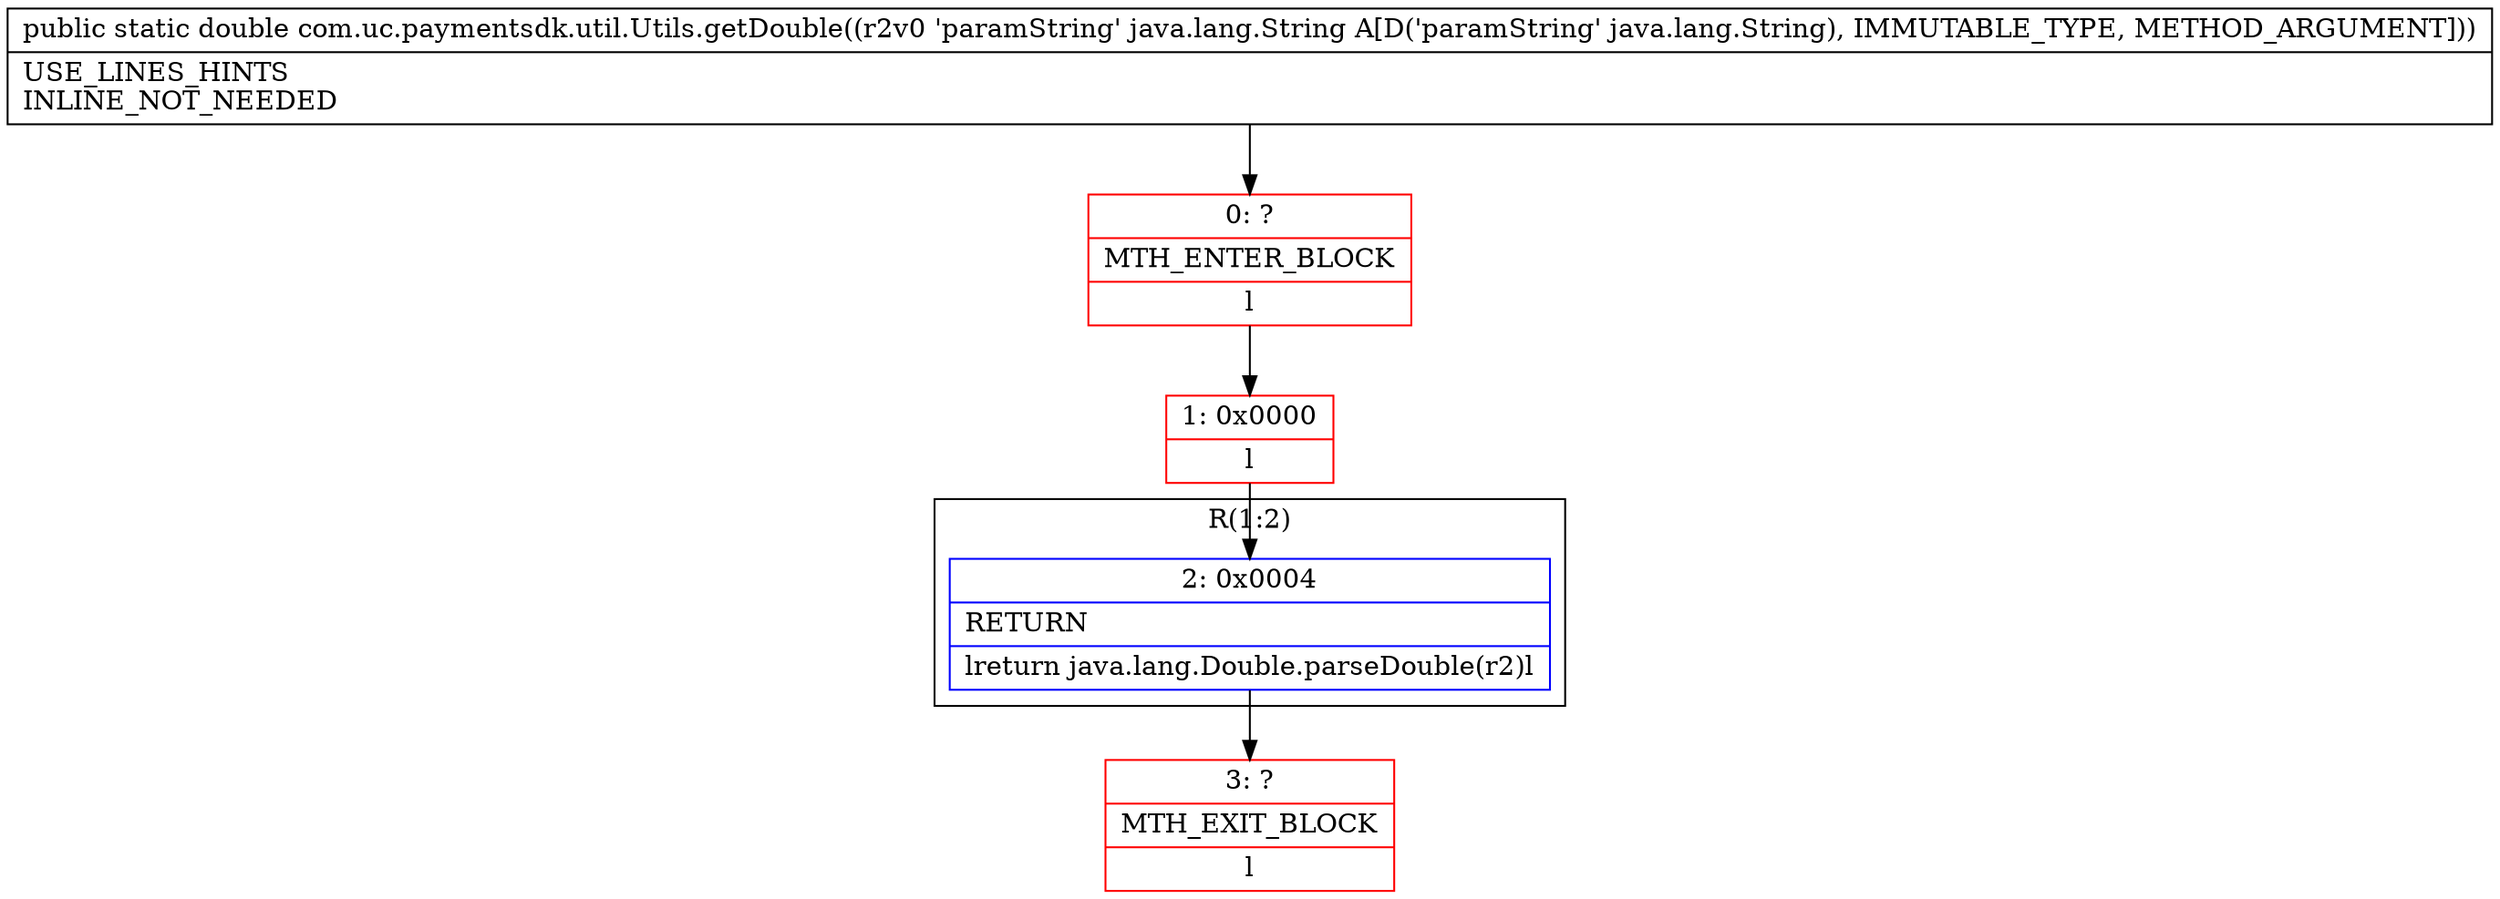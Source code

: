 digraph "CFG forcom.uc.paymentsdk.util.Utils.getDouble(Ljava\/lang\/String;)D" {
subgraph cluster_Region_1497198397 {
label = "R(1:2)";
node [shape=record,color=blue];
Node_2 [shape=record,label="{2\:\ 0x0004|RETURN\l|lreturn java.lang.Double.parseDouble(r2)l}"];
}
Node_0 [shape=record,color=red,label="{0\:\ ?|MTH_ENTER_BLOCK\l|l}"];
Node_1 [shape=record,color=red,label="{1\:\ 0x0000|l}"];
Node_3 [shape=record,color=red,label="{3\:\ ?|MTH_EXIT_BLOCK\l|l}"];
MethodNode[shape=record,label="{public static double com.uc.paymentsdk.util.Utils.getDouble((r2v0 'paramString' java.lang.String A[D('paramString' java.lang.String), IMMUTABLE_TYPE, METHOD_ARGUMENT]))  | USE_LINES_HINTS\lINLINE_NOT_NEEDED\l}"];
MethodNode -> Node_0;
Node_2 -> Node_3;
Node_0 -> Node_1;
Node_1 -> Node_2;
}

